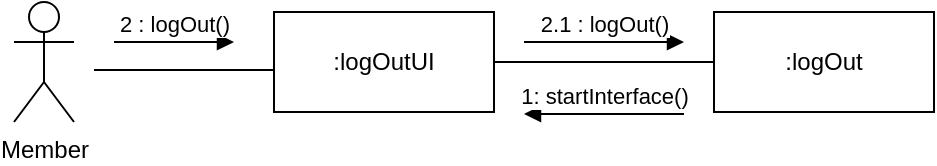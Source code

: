 <mxfile version="19.0.3" type="device"><diagram name="페이지-1" id="RHHCT_-dtiz9Gi0bGkEW"><mxGraphModel dx="633" dy="615" grid="1" gridSize="10" guides="1" tooltips="1" connect="1" arrows="1" fold="1" page="1" pageScale="1" pageWidth="827" pageHeight="1169" math="0" shadow="0"><root><mxCell id="0"/><mxCell id="1" parent="0"/><mxCell id="Wwwd8ev3ogfc-2955CZd-1" value="Member" style="shape=umlActor;verticalLabelPosition=bottom;verticalAlign=top;html=1;outlineConnect=0;" parent="1" vertex="1"><mxGeometry x="75" y="230" width="30" height="60" as="geometry"/></mxCell><mxCell id="Wwwd8ev3ogfc-2955CZd-5" value=":logOutUI" style="html=1;whiteSpace=wrap;" parent="1" vertex="1"><mxGeometry x="205" y="235" width="110" height="50" as="geometry"/></mxCell><mxCell id="Wwwd8ev3ogfc-2955CZd-6" value=":logOut" style="html=1;whiteSpace=wrap;" parent="1" vertex="1"><mxGeometry x="425" y="235" width="110" height="50" as="geometry"/></mxCell><mxCell id="Wwwd8ev3ogfc-2955CZd-7" value="2 : logOut()" style="html=1;verticalAlign=bottom;endArrow=block;edgeStyle=elbowEdgeStyle;elbow=vertical;curved=0;rounded=0;" parent="1" edge="1"><mxGeometry width="80" relative="1" as="geometry"><mxPoint x="125" y="250" as="sourcePoint"/><mxPoint x="185" y="250" as="targetPoint"/></mxGeometry></mxCell><mxCell id="Wwwd8ev3ogfc-2955CZd-8" value="" style="line;strokeWidth=1;fillColor=none;align=left;verticalAlign=middle;spacingTop=-1;spacingLeft=3;spacingRight=3;rotatable=0;labelPosition=right;points=[];portConstraint=eastwest;strokeColor=inherit;" parent="1" vertex="1"><mxGeometry x="115" y="260" width="90" height="8" as="geometry"/></mxCell><mxCell id="Wwwd8ev3ogfc-2955CZd-9" value="" style="line;strokeWidth=1;fillColor=none;align=left;verticalAlign=middle;spacingTop=-1;spacingLeft=3;spacingRight=3;rotatable=0;labelPosition=right;points=[];portConstraint=eastwest;strokeColor=inherit;" parent="1" vertex="1"><mxGeometry x="315" y="256" width="110" height="8" as="geometry"/></mxCell><mxCell id="KlHPmpKHgv87hC2V13h8-1" value="2.1 : logOut()" style="html=1;verticalAlign=bottom;endArrow=block;rounded=0;" parent="1" edge="1"><mxGeometry width="80" relative="1" as="geometry"><mxPoint x="330" y="250" as="sourcePoint"/><mxPoint x="410" y="250" as="targetPoint"/></mxGeometry></mxCell><mxCell id="jT0Biw9MtaGwWt3V37Iy-1" value="1: startInterface()" style="html=1;verticalAlign=bottom;endArrow=block;rounded=0;" edge="1" parent="1"><mxGeometry width="80" relative="1" as="geometry"><mxPoint x="410" y="286" as="sourcePoint"/><mxPoint x="330" y="286" as="targetPoint"/></mxGeometry></mxCell></root></mxGraphModel></diagram></mxfile>